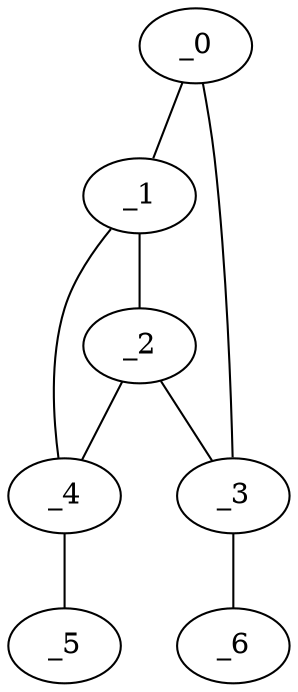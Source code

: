graph EP1_0127 {
	_0	 [x="2.2189",
		y="2.77904"];
	_1	 [x="2.41325",
		y="0.256547"];
	_0 -- _1;
	_3	 [x="0.73",
		y="2.73"];
	_0 -- _3;
	_2	 [x="0.489334",
		y="0.925642"];
	_1 -- _2;
	_4	 [x="0.388521",
		y="2.48536"];
	_1 -- _4;
	_2 -- _3;
	_2 -- _4;
	_6	 [x="0.439844",
		y="2.48871"];
	_3 -- _6;
	_5	 [x="2.15743",
		y="1.56651"];
	_4 -- _5;
}
